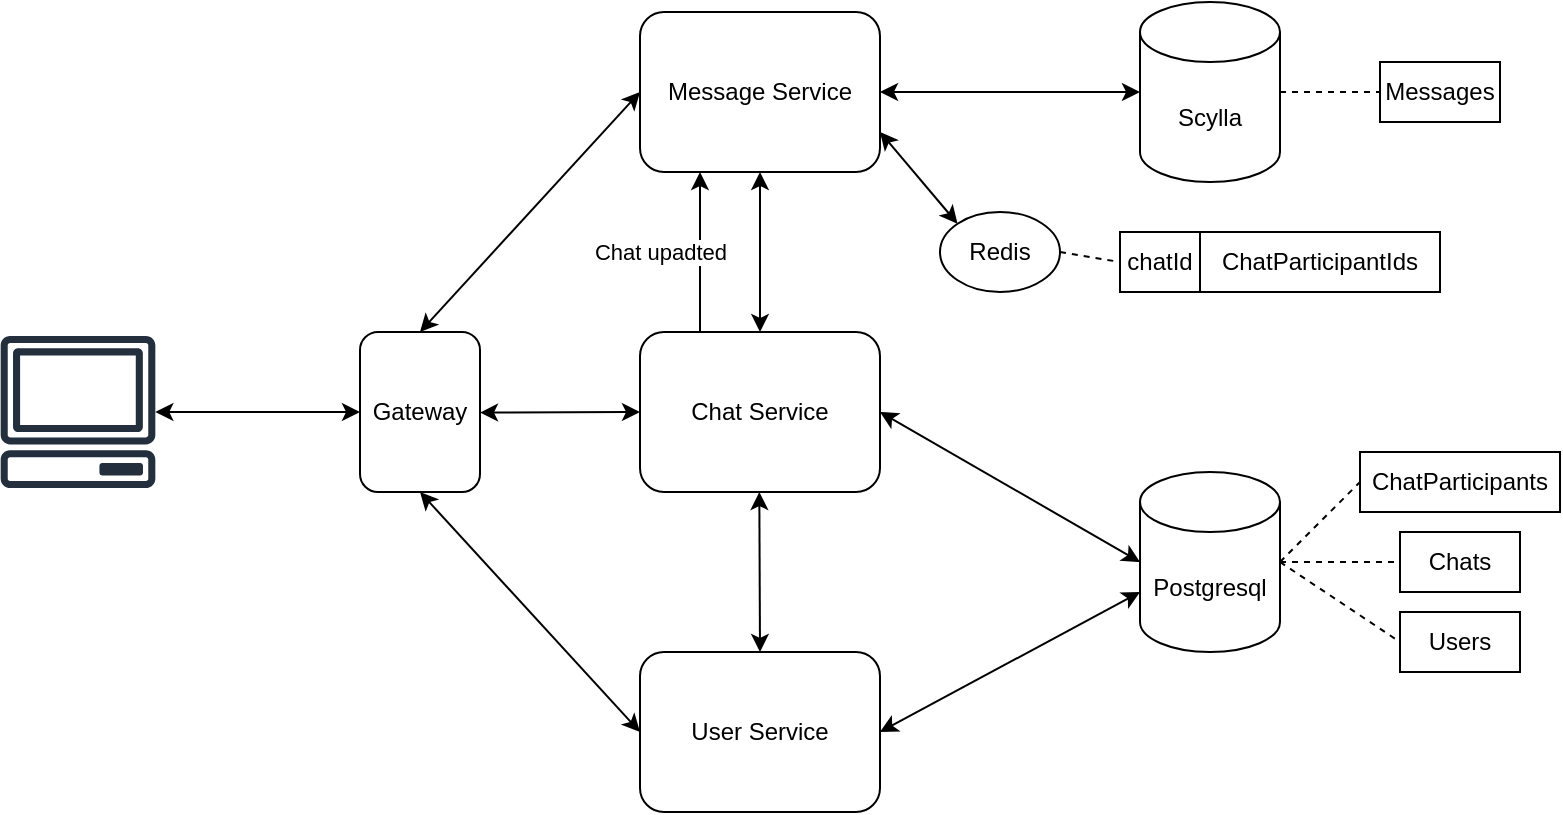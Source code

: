 <mxfile version="26.2.2" pages="3">
  <diagram name="Strona-1" id="0s8c5vCB4B0IU2GWMlTs">
    <mxGraphModel dx="542" dy="766" grid="1" gridSize="10" guides="1" tooltips="1" connect="1" arrows="1" fold="1" page="1" pageScale="1" pageWidth="827" pageHeight="1169" math="0" shadow="0">
      <root>
        <mxCell id="0" />
        <mxCell id="1" parent="0" />
        <mxCell id="uPeWOxOiqI772CfeTVB--6" value="Message Service" style="rounded=1;whiteSpace=wrap;html=1;" parent="1" vertex="1">
          <mxGeometry x="320" y="40" width="120" height="80" as="geometry" />
        </mxCell>
        <mxCell id="uPeWOxOiqI772CfeTVB--7" value="Chat Service" style="rounded=1;whiteSpace=wrap;html=1;" parent="1" vertex="1">
          <mxGeometry x="320" y="200" width="120" height="80" as="geometry" />
        </mxCell>
        <mxCell id="uPeWOxOiqI772CfeTVB--8" value="User Service" style="rounded=1;whiteSpace=wrap;html=1;" parent="1" vertex="1">
          <mxGeometry x="320" y="360" width="120" height="80" as="geometry" />
        </mxCell>
        <mxCell id="uPeWOxOiqI772CfeTVB--9" value="Postgresql" style="shape=cylinder3;whiteSpace=wrap;html=1;boundedLbl=1;backgroundOutline=1;size=15;" parent="1" vertex="1">
          <mxGeometry x="570" y="270" width="70" height="90" as="geometry" />
        </mxCell>
        <mxCell id="uPeWOxOiqI772CfeTVB--11" value="Scylla" style="shape=cylinder3;whiteSpace=wrap;html=1;boundedLbl=1;backgroundOutline=1;size=15;" parent="1" vertex="1">
          <mxGeometry x="570" y="35" width="70" height="90" as="geometry" />
        </mxCell>
        <mxCell id="uPeWOxOiqI772CfeTVB--12" value="Gateway" style="rounded=1;whiteSpace=wrap;html=1;" parent="1" vertex="1">
          <mxGeometry x="180" y="200" width="60" height="80" as="geometry" />
        </mxCell>
        <mxCell id="uPeWOxOiqI772CfeTVB--13" value="" style="sketch=0;outlineConnect=0;fontColor=#232F3E;gradientColor=none;fillColor=#232F3D;strokeColor=none;dashed=0;verticalLabelPosition=bottom;verticalAlign=top;align=center;html=1;fontSize=12;fontStyle=0;aspect=fixed;pointerEvents=1;shape=mxgraph.aws4.client;" parent="1" vertex="1">
          <mxGeometry y="202" width="78" height="76" as="geometry" />
        </mxCell>
        <mxCell id="uPeWOxOiqI772CfeTVB--42" value="" style="endArrow=classic;startArrow=classic;html=1;rounded=0;" parent="1" source="uPeWOxOiqI772CfeTVB--13" edge="1">
          <mxGeometry width="50" height="50" relative="1" as="geometry">
            <mxPoint x="130" y="290" as="sourcePoint" />
            <mxPoint x="180" y="240" as="targetPoint" />
          </mxGeometry>
        </mxCell>
        <mxCell id="uPeWOxOiqI772CfeTVB--43" value="" style="endArrow=classic;startArrow=classic;html=1;rounded=0;exitX=0.5;exitY=0;exitDx=0;exitDy=0;entryX=0;entryY=0.5;entryDx=0;entryDy=0;" parent="1" source="uPeWOxOiqI772CfeTVB--12" edge="1" target="uPeWOxOiqI772CfeTVB--6">
          <mxGeometry width="50" height="50" relative="1" as="geometry">
            <mxPoint x="218" y="129.71" as="sourcePoint" />
            <mxPoint x="320" y="129.71" as="targetPoint" />
          </mxGeometry>
        </mxCell>
        <mxCell id="uPeWOxOiqI772CfeTVB--44" value="" style="endArrow=classic;startArrow=classic;html=1;rounded=0;exitX=0.5;exitY=1;exitDx=0;exitDy=0;entryX=0;entryY=0.5;entryDx=0;entryDy=0;" parent="1" source="uPeWOxOiqI772CfeTVB--12" edge="1" target="uPeWOxOiqI772CfeTVB--8">
          <mxGeometry width="50" height="50" relative="1" as="geometry">
            <mxPoint x="210" y="430.29" as="sourcePoint" />
            <mxPoint x="320" y="350" as="targetPoint" />
          </mxGeometry>
        </mxCell>
        <mxCell id="uPeWOxOiqI772CfeTVB--45" value="" style="endArrow=classic;startArrow=classic;html=1;rounded=0;exitX=1;exitY=0.5;exitDx=0;exitDy=0;entryX=0;entryY=0.5;entryDx=0;entryDy=0;entryPerimeter=0;" parent="1" source="uPeWOxOiqI772CfeTVB--7" target="uPeWOxOiqI772CfeTVB--9" edge="1">
          <mxGeometry width="50" height="50" relative="1" as="geometry">
            <mxPoint x="440" y="230" as="sourcePoint" />
            <mxPoint x="570" y="285" as="targetPoint" />
          </mxGeometry>
        </mxCell>
        <mxCell id="uPeWOxOiqI772CfeTVB--46" value="" style="endArrow=classic;startArrow=classic;html=1;rounded=0;exitX=1;exitY=0.5;exitDx=0;exitDy=0;entryX=0;entryY=0;entryDx=0;entryDy=60;entryPerimeter=0;" parent="1" source="uPeWOxOiqI772CfeTVB--8" target="uPeWOxOiqI772CfeTVB--9" edge="1">
          <mxGeometry width="50" height="50" relative="1" as="geometry">
            <mxPoint x="440" y="350" as="sourcePoint" />
            <mxPoint x="570" y="405" as="targetPoint" />
          </mxGeometry>
        </mxCell>
        <mxCell id="uPeWOxOiqI772CfeTVB--47" value="" style="endArrow=classic;startArrow=classic;html=1;rounded=0;exitX=1;exitY=0.5;exitDx=0;exitDy=0;entryX=0;entryY=0.5;entryDx=0;entryDy=0;entryPerimeter=0;" parent="1" source="uPeWOxOiqI772CfeTVB--6" target="uPeWOxOiqI772CfeTVB--11" edge="1">
          <mxGeometry width="50" height="50" relative="1" as="geometry">
            <mxPoint x="440" y="130" as="sourcePoint" />
            <mxPoint x="570" y="175" as="targetPoint" />
          </mxGeometry>
        </mxCell>
        <mxCell id="uPeWOxOiqI772CfeTVB--48" value="" style="endArrow=classic;startArrow=classic;html=1;rounded=0;exitX=0.5;exitY=0;exitDx=0;exitDy=0;entryX=0;entryY=0.5;entryDx=0;entryDy=0;" parent="1" target="uPeWOxOiqI772CfeTVB--7" edge="1">
          <mxGeometry width="50" height="50" relative="1" as="geometry">
            <mxPoint x="240" y="240.29" as="sourcePoint" />
            <mxPoint x="350" y="160.0" as="targetPoint" />
          </mxGeometry>
        </mxCell>
        <mxCell id="uPeWOxOiqI772CfeTVB--51" value="Redis" style="ellipse;whiteSpace=wrap;html=1;" parent="1" vertex="1">
          <mxGeometry x="470" y="140" width="60" height="40" as="geometry" />
        </mxCell>
        <mxCell id="uPeWOxOiqI772CfeTVB--52" value="" style="endArrow=classic;startArrow=classic;html=1;rounded=0;exitX=1;exitY=0.75;exitDx=0;exitDy=0;entryX=0;entryY=0;entryDx=0;entryDy=0;" parent="1" source="uPeWOxOiqI772CfeTVB--6" target="uPeWOxOiqI772CfeTVB--51" edge="1">
          <mxGeometry width="50" height="50" relative="1" as="geometry">
            <mxPoint x="450" y="130" as="sourcePoint" />
            <mxPoint x="580" y="130" as="targetPoint" />
          </mxGeometry>
        </mxCell>
        <mxCell id="F-L0ZuFLSISTnWNwBfEP-2" value="" style="endArrow=classic;startArrow=classic;html=1;rounded=0;exitX=0.75;exitY=1;exitDx=0;exitDy=0;entryX=0.5;entryY=0;entryDx=0;entryDy=0;" parent="1" edge="1" target="uPeWOxOiqI772CfeTVB--8">
          <mxGeometry width="50" height="50" relative="1" as="geometry">
            <mxPoint x="379.66" y="280" as="sourcePoint" />
            <mxPoint x="379.66" y="320" as="targetPoint" />
          </mxGeometry>
        </mxCell>
        <mxCell id="0e-CxVL7XQfvicOGgGdf-1" value="Messages" style="rounded=0;whiteSpace=wrap;html=1;" vertex="1" parent="1">
          <mxGeometry x="690" y="65" width="60" height="30" as="geometry" />
        </mxCell>
        <mxCell id="0e-CxVL7XQfvicOGgGdf-3" value="" style="endArrow=none;dashed=1;html=1;rounded=0;entryX=0;entryY=0.5;entryDx=0;entryDy=0;exitX=1;exitY=0.5;exitDx=0;exitDy=0;exitPerimeter=0;" edge="1" parent="1" source="uPeWOxOiqI772CfeTVB--11" target="0e-CxVL7XQfvicOGgGdf-1">
          <mxGeometry width="50" height="50" relative="1" as="geometry">
            <mxPoint x="660" y="260" as="sourcePoint" />
            <mxPoint x="710" y="210" as="targetPoint" />
          </mxGeometry>
        </mxCell>
        <mxCell id="0e-CxVL7XQfvicOGgGdf-4" value="Chats" style="rounded=0;whiteSpace=wrap;html=1;" vertex="1" parent="1">
          <mxGeometry x="700" y="300" width="60" height="30" as="geometry" />
        </mxCell>
        <mxCell id="0e-CxVL7XQfvicOGgGdf-5" value="Users" style="rounded=0;whiteSpace=wrap;html=1;" vertex="1" parent="1">
          <mxGeometry x="700" y="340" width="60" height="30" as="geometry" />
        </mxCell>
        <mxCell id="0e-CxVL7XQfvicOGgGdf-6" value="" style="endArrow=none;dashed=1;html=1;rounded=0;entryX=0;entryY=0.5;entryDx=0;entryDy=0;exitX=1;exitY=0.5;exitDx=0;exitDy=0;exitPerimeter=0;" edge="1" parent="1" source="uPeWOxOiqI772CfeTVB--9" target="0e-CxVL7XQfvicOGgGdf-4">
          <mxGeometry width="50" height="50" relative="1" as="geometry">
            <mxPoint x="640" y="305" as="sourcePoint" />
            <mxPoint x="680" y="280" as="targetPoint" />
          </mxGeometry>
        </mxCell>
        <mxCell id="0e-CxVL7XQfvicOGgGdf-7" value="" style="endArrow=none;dashed=1;html=1;rounded=0;entryX=0;entryY=0.5;entryDx=0;entryDy=0;exitX=1;exitY=0.5;exitDx=0;exitDy=0;exitPerimeter=0;" edge="1" parent="1" source="uPeWOxOiqI772CfeTVB--9" target="0e-CxVL7XQfvicOGgGdf-5">
          <mxGeometry width="50" height="50" relative="1" as="geometry">
            <mxPoint x="650" y="315" as="sourcePoint" />
            <mxPoint x="690" y="285" as="targetPoint" />
          </mxGeometry>
        </mxCell>
        <mxCell id="0e-CxVL7XQfvicOGgGdf-8" value="ChatParticipants" style="rounded=0;whiteSpace=wrap;html=1;" vertex="1" parent="1">
          <mxGeometry x="680" y="260" width="100" height="30" as="geometry" />
        </mxCell>
        <mxCell id="0e-CxVL7XQfvicOGgGdf-9" value="" style="endArrow=none;dashed=1;html=1;rounded=0;entryX=0;entryY=0.5;entryDx=0;entryDy=0;exitX=1;exitY=0.5;exitDx=0;exitDy=0;exitPerimeter=0;" edge="1" parent="1" source="uPeWOxOiqI772CfeTVB--9" target="0e-CxVL7XQfvicOGgGdf-8">
          <mxGeometry width="50" height="50" relative="1" as="geometry">
            <mxPoint x="650" y="315" as="sourcePoint" />
            <mxPoint x="690" y="295" as="targetPoint" />
          </mxGeometry>
        </mxCell>
        <mxCell id="0e-CxVL7XQfvicOGgGdf-14" value="" style="endArrow=none;dashed=1;html=1;rounded=0;entryX=0;entryY=0.5;entryDx=0;entryDy=0;exitX=1;exitY=0.5;exitDx=0;exitDy=0;" edge="1" parent="1" source="uPeWOxOiqI772CfeTVB--51" target="0e-CxVL7XQfvicOGgGdf-13">
          <mxGeometry width="50" height="50" relative="1" as="geometry">
            <mxPoint x="520" y="240" as="sourcePoint" />
            <mxPoint x="570" y="190" as="targetPoint" />
          </mxGeometry>
        </mxCell>
        <mxCell id="0e-CxVL7XQfvicOGgGdf-15" value="" style="endArrow=classic;startArrow=classic;html=1;rounded=0;entryX=0.5;entryY=1;entryDx=0;entryDy=0;exitX=0.5;exitY=0;exitDx=0;exitDy=0;" edge="1" parent="1" source="uPeWOxOiqI772CfeTVB--7" target="uPeWOxOiqI772CfeTVB--6">
          <mxGeometry width="50" height="50" relative="1" as="geometry">
            <mxPoint x="440" y="340" as="sourcePoint" />
            <mxPoint x="490" y="290" as="targetPoint" />
          </mxGeometry>
        </mxCell>
        <mxCell id="0e-CxVL7XQfvicOGgGdf-16" value="" style="group" vertex="1" connectable="0" parent="1">
          <mxGeometry x="560" y="150" width="160" height="30" as="geometry" />
        </mxCell>
        <mxCell id="0e-CxVL7XQfvicOGgGdf-10" value="" style="rounded=0;whiteSpace=wrap;html=1;" vertex="1" parent="0e-CxVL7XQfvicOGgGdf-16">
          <mxGeometry width="160" height="30" as="geometry" />
        </mxCell>
        <mxCell id="0e-CxVL7XQfvicOGgGdf-11" value="" style="endArrow=none;html=1;rounded=0;entryX=0.25;entryY=0;entryDx=0;entryDy=0;exitX=0.25;exitY=1;exitDx=0;exitDy=0;" edge="1" parent="0e-CxVL7XQfvicOGgGdf-16" source="0e-CxVL7XQfvicOGgGdf-10" target="0e-CxVL7XQfvicOGgGdf-10">
          <mxGeometry width="50" height="50" relative="1" as="geometry">
            <mxPoint x="-20" y="110" as="sourcePoint" />
            <mxPoint x="30" y="60" as="targetPoint" />
          </mxGeometry>
        </mxCell>
        <mxCell id="0e-CxVL7XQfvicOGgGdf-12" value="ChatParticipantIds" style="text;html=1;align=center;verticalAlign=middle;whiteSpace=wrap;rounded=0;" vertex="1" parent="0e-CxVL7XQfvicOGgGdf-16">
          <mxGeometry x="40" width="120" height="30" as="geometry" />
        </mxCell>
        <mxCell id="0e-CxVL7XQfvicOGgGdf-13" value="chatId" style="text;html=1;align=center;verticalAlign=middle;whiteSpace=wrap;rounded=0;" vertex="1" parent="0e-CxVL7XQfvicOGgGdf-16">
          <mxGeometry width="40" height="30" as="geometry" />
        </mxCell>
        <mxCell id="0e-CxVL7XQfvicOGgGdf-17" value="" style="endArrow=classic;html=1;rounded=0;exitX=0.25;exitY=0;exitDx=0;exitDy=0;entryX=0.25;entryY=1;entryDx=0;entryDy=0;" edge="1" parent="1" source="uPeWOxOiqI772CfeTVB--7" target="uPeWOxOiqI772CfeTVB--6">
          <mxGeometry width="50" height="50" relative="1" as="geometry">
            <mxPoint x="300.6" y="202.04" as="sourcePoint" />
            <mxPoint x="300" y="125" as="targetPoint" />
          </mxGeometry>
        </mxCell>
        <mxCell id="0e-CxVL7XQfvicOGgGdf-18" value="Chat upadted" style="edgeLabel;html=1;align=center;verticalAlign=middle;resizable=0;points=[];" vertex="1" connectable="0" parent="0e-CxVL7XQfvicOGgGdf-17">
          <mxGeometry x="0.008" y="-1" relative="1" as="geometry">
            <mxPoint x="-21" as="offset" />
          </mxGeometry>
        </mxCell>
      </root>
    </mxGraphModel>
  </diagram>
  <diagram id="qW5s42QJ5nyfwBdbO1L7" name="Strona-2">
    <mxGraphModel dx="934" dy="1247" grid="1" gridSize="10" guides="1" tooltips="1" connect="1" arrows="1" fold="1" page="1" pageScale="1" pageWidth="827" pageHeight="1169" math="0" shadow="0">
      <root>
        <mxCell id="0" />
        <mxCell id="1" parent="0" />
        <mxCell id="NrGT-8d3PgPr0IU5EtqF-16" style="edgeStyle=orthogonalEdgeStyle;rounded=0;orthogonalLoop=1;jettySize=auto;html=1;curved=0;" parent="1" edge="1">
          <mxGeometry relative="1" as="geometry">
            <mxPoint x="40.0" y="280" as="sourcePoint" />
            <mxPoint x="413.4" y="280" as="targetPoint" />
          </mxGeometry>
        </mxCell>
        <mxCell id="NrGT-8d3PgPr0IU5EtqF-17" value="Get chats" style="edgeLabel;html=1;align=center;verticalAlign=middle;resizable=0;points=[];" parent="NrGT-8d3PgPr0IU5EtqF-16" vertex="1" connectable="0">
          <mxGeometry relative="1" as="geometry">
            <mxPoint x="23" as="offset" />
          </mxGeometry>
        </mxCell>
        <mxCell id="NrGT-8d3PgPr0IU5EtqF-29" style="edgeStyle=orthogonalEdgeStyle;rounded=0;orthogonalLoop=1;jettySize=auto;html=1;curved=0;dashed=1;" parent="1" edge="1">
          <mxGeometry relative="1" as="geometry">
            <mxPoint x="39.999" y="200" as="sourcePoint" />
            <mxPoint x="619.57" y="200" as="targetPoint" />
          </mxGeometry>
        </mxCell>
        <mxCell id="NrGT-8d3PgPr0IU5EtqF-30" value="Connect by ws" style="edgeLabel;html=1;align=center;verticalAlign=middle;resizable=0;points=[];" parent="NrGT-8d3PgPr0IU5EtqF-29" vertex="1" connectable="0">
          <mxGeometry x="0.048" y="1" relative="1" as="geometry">
            <mxPoint as="offset" />
          </mxGeometry>
        </mxCell>
        <mxCell id="YLNTQG03PfodSorCyvoP-2" value="" style="shape=umlLifeline;perimeter=lifelinePerimeter;whiteSpace=wrap;html=1;container=1;dropTarget=0;collapsible=0;recursiveResize=0;outlineConnect=0;portConstraint=eastwest;newEdgeStyle={&quot;curved&quot;:0,&quot;rounded&quot;:0};participant=umlActor;" parent="1" vertex="1">
          <mxGeometry x="790" y="40" width="20" height="800" as="geometry" />
        </mxCell>
        <mxCell id="YLNTQG03PfodSorCyvoP-3" value="User-svc" style="shape=umlLifeline;perimeter=lifelinePerimeter;whiteSpace=wrap;html=1;container=1;dropTarget=0;collapsible=0;recursiveResize=0;outlineConnect=0;portConstraint=eastwest;newEdgeStyle={&quot;curved&quot;:0,&quot;rounded&quot;:0};" parent="1" vertex="1">
          <mxGeometry x="160" y="40" width="100" height="800" as="geometry" />
        </mxCell>
        <mxCell id="NrGT-8d3PgPr0IU5EtqF-18" style="edgeStyle=orthogonalEdgeStyle;rounded=0;orthogonalLoop=1;jettySize=auto;html=1;curved=0;" parent="1" edge="1">
          <mxGeometry relative="1" as="geometry">
            <mxPoint x="413.57" y="320" as="sourcePoint" />
            <mxPoint x="39.999" y="320" as="targetPoint" />
          </mxGeometry>
        </mxCell>
        <mxCell id="NrGT-8d3PgPr0IU5EtqF-19" value="Chats by last update" style="edgeLabel;html=1;align=center;verticalAlign=middle;resizable=0;points=[];" parent="NrGT-8d3PgPr0IU5EtqF-18" vertex="1" connectable="0">
          <mxGeometry x="-0.112" y="-1" relative="1" as="geometry">
            <mxPoint as="offset" />
          </mxGeometry>
        </mxCell>
        <mxCell id="NrGT-8d3PgPr0IU5EtqF-1" value="Chat-svc" style="shape=umlLifeline;perimeter=lifelinePerimeter;whiteSpace=wrap;html=1;container=1;dropTarget=0;collapsible=0;recursiveResize=0;outlineConnect=0;portConstraint=eastwest;newEdgeStyle={&quot;curved&quot;:0,&quot;rounded&quot;:0};" parent="1" vertex="1">
          <mxGeometry x="364" y="40" width="100" height="800" as="geometry" />
        </mxCell>
        <mxCell id="NrGT-8d3PgPr0IU5EtqF-2" value="Message-svc" style="shape=umlLifeline;perimeter=lifelinePerimeter;whiteSpace=wrap;html=1;container=1;dropTarget=0;collapsible=0;recursiveResize=0;outlineConnect=0;portConstraint=eastwest;newEdgeStyle={&quot;curved&quot;:0,&quot;rounded&quot;:0};" parent="1" vertex="1">
          <mxGeometry x="570" y="40" width="100" height="800" as="geometry" />
        </mxCell>
        <mxCell id="NrGT-8d3PgPr0IU5EtqF-12" style="edgeStyle=orthogonalEdgeStyle;rounded=0;orthogonalLoop=1;jettySize=auto;html=1;curved=0;" parent="1" edge="1">
          <mxGeometry relative="1" as="geometry">
            <mxPoint x="40.0" y="120" as="sourcePoint" />
            <mxPoint x="209.4" y="120" as="targetPoint" />
          </mxGeometry>
        </mxCell>
        <mxCell id="NrGT-8d3PgPr0IU5EtqF-13" value="Login" style="edgeLabel;html=1;align=center;verticalAlign=middle;resizable=0;points=[];" parent="NrGT-8d3PgPr0IU5EtqF-12" vertex="1" connectable="0">
          <mxGeometry relative="1" as="geometry">
            <mxPoint as="offset" />
          </mxGeometry>
        </mxCell>
        <mxCell id="NrGT-8d3PgPr0IU5EtqF-14" style="edgeStyle=orthogonalEdgeStyle;rounded=0;orthogonalLoop=1;jettySize=auto;html=1;curved=0;" parent="1" edge="1">
          <mxGeometry relative="1" as="geometry">
            <mxPoint x="209.4" y="160" as="sourcePoint" />
            <mxPoint x="40.0" y="160" as="targetPoint" />
          </mxGeometry>
        </mxCell>
        <mxCell id="NrGT-8d3PgPr0IU5EtqF-15" value="Id+jwt" style="edgeLabel;html=1;align=center;verticalAlign=middle;resizable=0;points=[];" parent="NrGT-8d3PgPr0IU5EtqF-14" vertex="1" connectable="0">
          <mxGeometry relative="1" as="geometry">
            <mxPoint as="offset" />
          </mxGeometry>
        </mxCell>
        <mxCell id="NrGT-8d3PgPr0IU5EtqF-20" style="edgeStyle=orthogonalEdgeStyle;rounded=0;orthogonalLoop=1;jettySize=auto;html=1;curved=0;" parent="1" target="NrGT-8d3PgPr0IU5EtqF-54" edge="1">
          <mxGeometry relative="1" as="geometry">
            <mxPoint x="40.27" y="360" as="sourcePoint" />
            <mxPoint x="40.27" y="380" as="targetPoint" />
            <Array as="points">
              <mxPoint x="70" y="360" />
              <mxPoint x="70" y="400" />
            </Array>
          </mxGeometry>
        </mxCell>
        <mxCell id="NrGT-8d3PgPr0IU5EtqF-21" value="Enter chat" style="edgeLabel;html=1;align=center;verticalAlign=middle;resizable=0;points=[];" parent="NrGT-8d3PgPr0IU5EtqF-20" vertex="1" connectable="0">
          <mxGeometry x="-0.065" y="1" relative="1" as="geometry">
            <mxPoint as="offset" />
          </mxGeometry>
        </mxCell>
        <mxCell id="NrGT-8d3PgPr0IU5EtqF-33" style="edgeStyle=orthogonalEdgeStyle;rounded=0;orthogonalLoop=1;jettySize=auto;html=1;curved=0;dashed=1;" parent="1" edge="1">
          <mxGeometry relative="1" as="geometry">
            <mxPoint x="39.999" y="240" as="sourcePoint" />
            <mxPoint x="619.57" y="240" as="targetPoint" />
          </mxGeometry>
        </mxCell>
        <mxCell id="NrGT-8d3PgPr0IU5EtqF-34" value="Subscribe to userId/queue/messages" style="edgeLabel;html=1;align=center;verticalAlign=middle;resizable=0;points=[];" parent="NrGT-8d3PgPr0IU5EtqF-33" vertex="1" connectable="0">
          <mxGeometry x="0.048" y="1" relative="1" as="geometry">
            <mxPoint as="offset" />
          </mxGeometry>
        </mxCell>
        <mxCell id="NrGT-8d3PgPr0IU5EtqF-35" style="edgeStyle=orthogonalEdgeStyle;rounded=0;orthogonalLoop=1;jettySize=auto;html=1;curved=0;" parent="1" target="NrGT-8d3PgPr0IU5EtqF-2" edge="1">
          <mxGeometry relative="1" as="geometry">
            <mxPoint x="620.222" y="210" as="sourcePoint" />
            <mxPoint x="690" y="230" as="targetPoint" />
            <Array as="points">
              <mxPoint x="690" y="210" />
              <mxPoint x="690" y="230" />
            </Array>
          </mxGeometry>
        </mxCell>
        <mxCell id="NrGT-8d3PgPr0IU5EtqF-36" value="Save session" style="edgeLabel;html=1;align=center;verticalAlign=middle;resizable=0;points=[];" parent="NrGT-8d3PgPr0IU5EtqF-35" vertex="1" connectable="0">
          <mxGeometry x="-0.024" y="1" relative="1" as="geometry">
            <mxPoint as="offset" />
          </mxGeometry>
        </mxCell>
        <mxCell id="NrGT-8d3PgPr0IU5EtqF-46" value="" style="endArrow=classic;html=1;rounded=0;" parent="1" edge="1">
          <mxGeometry width="50" height="50" relative="1" as="geometry">
            <mxPoint x="39.999" y="440" as="sourcePoint" />
            <mxPoint x="619.5" y="440" as="targetPoint" />
          </mxGeometry>
        </mxCell>
        <mxCell id="NrGT-8d3PgPr0IU5EtqF-47" value="Get messages" style="edgeLabel;html=1;align=center;verticalAlign=middle;resizable=0;points=[];" parent="NrGT-8d3PgPr0IU5EtqF-46" vertex="1" connectable="0">
          <mxGeometry relative="1" as="geometry">
            <mxPoint as="offset" />
          </mxGeometry>
        </mxCell>
        <mxCell id="NrGT-8d3PgPr0IU5EtqF-48" value="" style="endArrow=classic;html=1;rounded=0;" parent="1" edge="1">
          <mxGeometry width="50" height="50" relative="1" as="geometry">
            <mxPoint x="620" y="480.0" as="sourcePoint" />
            <mxPoint x="39.999" y="480.0" as="targetPoint" />
          </mxGeometry>
        </mxCell>
        <mxCell id="NrGT-8d3PgPr0IU5EtqF-49" value="Messages" style="edgeLabel;html=1;align=center;verticalAlign=middle;resizable=0;points=[];" parent="NrGT-8d3PgPr0IU5EtqF-48" vertex="1" connectable="0">
          <mxGeometry relative="1" as="geometry">
            <mxPoint as="offset" />
          </mxGeometry>
        </mxCell>
        <mxCell id="NrGT-8d3PgPr0IU5EtqF-50" value="S" style="endArrow=classic;html=1;rounded=0;" parent="1" edge="1">
          <mxGeometry width="50" height="50" relative="1" as="geometry">
            <mxPoint x="39.999" y="600" as="sourcePoint" />
            <mxPoint x="620" y="600" as="targetPoint" />
          </mxGeometry>
        </mxCell>
        <mxCell id="NrGT-8d3PgPr0IU5EtqF-51" value="Send message" style="edgeLabel;html=1;align=center;verticalAlign=middle;resizable=0;points=[];" parent="NrGT-8d3PgPr0IU5EtqF-50" vertex="1" connectable="0">
          <mxGeometry relative="1" as="geometry">
            <mxPoint as="offset" />
          </mxGeometry>
        </mxCell>
        <mxCell id="NrGT-8d3PgPr0IU5EtqF-52" value="" style="endArrow=classic;html=1;rounded=0;" parent="1" edge="1">
          <mxGeometry width="50" height="50" relative="1" as="geometry">
            <mxPoint x="620" y="640" as="sourcePoint" />
            <mxPoint x="39.999" y="640" as="targetPoint" />
          </mxGeometry>
        </mxCell>
        <mxCell id="NrGT-8d3PgPr0IU5EtqF-54" value="" style="shape=umlLifeline;perimeter=lifelinePerimeter;whiteSpace=wrap;html=1;container=1;dropTarget=0;collapsible=0;recursiveResize=0;outlineConnect=0;portConstraint=eastwest;newEdgeStyle={&quot;curved&quot;:0,&quot;rounded&quot;:0};participant=umlActor;" parent="1" vertex="1">
          <mxGeometry x="30" y="50" width="20" height="790" as="geometry" />
        </mxCell>
        <mxCell id="NrGT-8d3PgPr0IU5EtqF-55" value="" style="endArrow=classic;html=1;rounded=0;dashed=1;" parent="1" edge="1">
          <mxGeometry width="50" height="50" relative="1" as="geometry">
            <mxPoint x="619.69" y="460" as="sourcePoint" />
            <mxPoint x="414.0" y="460" as="targetPoint" />
          </mxGeometry>
        </mxCell>
        <mxCell id="NrGT-8d3PgPr0IU5EtqF-56" value="Update Last seen for chat" style="edgeLabel;html=1;align=center;verticalAlign=middle;resizable=0;points=[];" parent="NrGT-8d3PgPr0IU5EtqF-55" vertex="1" connectable="0">
          <mxGeometry relative="1" as="geometry">
            <mxPoint as="offset" />
          </mxGeometry>
        </mxCell>
        <mxCell id="NrGT-8d3PgPr0IU5EtqF-59" value="Redis1 - k: chatId&amp;nbsp; v: list of partcipants&lt;div&gt;Redis2 - k: userId&amp;nbsp; v: chatIds&lt;/div&gt;" style="text;html=1;align=center;verticalAlign=middle;whiteSpace=wrap;rounded=0;" parent="1" vertex="1">
          <mxGeometry x="30" y="870" width="380" height="40" as="geometry" />
        </mxCell>
        <mxCell id="NrGT-8d3PgPr0IU5EtqF-60" value="" style="endArrow=classic;html=1;rounded=0;" parent="1" edge="1">
          <mxGeometry width="50" height="50" relative="1" as="geometry">
            <mxPoint x="619.667" y="620" as="sourcePoint" />
            <mxPoint x="799.5" y="620" as="targetPoint" />
            <Array as="points">
              <mxPoint x="680" y="620" />
            </Array>
          </mxGeometry>
        </mxCell>
        <mxCell id="NrGT-8d3PgPr0IU5EtqF-61" value="Send messages&amp;nbsp;&lt;div&gt;to&amp;nbsp;&lt;span style=&quot;background-color: light-dark(#ffffff, var(--ge-dark-color, #121212)); color: light-dark(rgb(0, 0, 0), rgb(255, 255, 255));&quot;&gt;chat partcipants&lt;/span&gt;&lt;/div&gt;" style="edgeLabel;html=1;align=center;verticalAlign=middle;resizable=0;points=[];" parent="NrGT-8d3PgPr0IU5EtqF-60" vertex="1" connectable="0">
          <mxGeometry relative="1" as="geometry">
            <mxPoint as="offset" />
          </mxGeometry>
        </mxCell>
        <mxCell id="NrGT-8d3PgPr0IU5EtqF-62" style="edgeStyle=orthogonalEdgeStyle;rounded=0;orthogonalLoop=1;jettySize=auto;html=1;curved=0;" parent="1" edge="1">
          <mxGeometry relative="1" as="geometry">
            <mxPoint x="414" y="290" as="sourcePoint" />
            <mxPoint x="414" y="310" as="targetPoint" />
            <Array as="points">
              <mxPoint x="414" y="290" />
              <mxPoint x="444" y="290" />
              <mxPoint x="444" y="310" />
              <mxPoint x="414" y="310" />
            </Array>
          </mxGeometry>
        </mxCell>
        <mxCell id="NrGT-8d3PgPr0IU5EtqF-63" value="Save user&#39;s chats in redis" style="edgeLabel;html=1;align=center;verticalAlign=middle;resizable=0;points=[];" parent="NrGT-8d3PgPr0IU5EtqF-62" vertex="1" connectable="0">
          <mxGeometry relative="1" as="geometry">
            <mxPoint as="offset" />
          </mxGeometry>
        </mxCell>
        <mxCell id="NrGT-8d3PgPr0IU5EtqF-68" value="" style="endArrow=classic;html=1;rounded=0;" parent="1" edge="1">
          <mxGeometry width="50" height="50" relative="1" as="geometry">
            <mxPoint x="799.83" y="740" as="sourcePoint" />
            <mxPoint x="619.997" y="740" as="targetPoint" />
            <Array as="points">
              <mxPoint x="680.33" y="740" />
            </Array>
          </mxGeometry>
        </mxCell>
        <mxCell id="NrGT-8d3PgPr0IU5EtqF-70" value="Disconnect" style="edgeLabel;html=1;align=center;verticalAlign=middle;resizable=0;points=[];" parent="NrGT-8d3PgPr0IU5EtqF-68" vertex="1" connectable="0">
          <mxGeometry x="-0.06" y="-1" relative="1" as="geometry">
            <mxPoint as="offset" />
          </mxGeometry>
        </mxCell>
        <mxCell id="NrGT-8d3PgPr0IU5EtqF-71" value="" style="endArrow=classic;html=1;rounded=0;" parent="1" edge="1">
          <mxGeometry width="50" height="50" relative="1" as="geometry">
            <mxPoint x="619.83" y="780" as="sourcePoint" />
            <mxPoint x="40.024" y="780" as="targetPoint" />
            <Array as="points">
              <mxPoint x="500.33" y="780" />
            </Array>
          </mxGeometry>
        </mxCell>
        <mxCell id="NrGT-8d3PgPr0IU5EtqF-72" value="Notify user" style="edgeLabel;html=1;align=center;verticalAlign=middle;resizable=0;points=[];" parent="NrGT-8d3PgPr0IU5EtqF-71" vertex="1" connectable="0">
          <mxGeometry x="-0.06" y="-1" relative="1" as="geometry">
            <mxPoint as="offset" />
          </mxGeometry>
        </mxCell>
        <mxCell id="NrGT-8d3PgPr0IU5EtqF-73" style="edgeStyle=orthogonalEdgeStyle;rounded=0;orthogonalLoop=1;jettySize=auto;html=1;curved=0;" parent="1" edge="1">
          <mxGeometry relative="1" as="geometry">
            <mxPoint x="620.222" y="750" as="sourcePoint" />
            <mxPoint x="620" y="770" as="targetPoint" />
            <Array as="points">
              <mxPoint x="690" y="750" />
              <mxPoint x="690" y="770" />
            </Array>
          </mxGeometry>
        </mxCell>
        <mxCell id="NrGT-8d3PgPr0IU5EtqF-74" value="Delete session" style="edgeLabel;html=1;align=center;verticalAlign=middle;resizable=0;points=[];" parent="NrGT-8d3PgPr0IU5EtqF-73" vertex="1" connectable="0">
          <mxGeometry x="-0.024" y="1" relative="1" as="geometry">
            <mxPoint as="offset" />
          </mxGeometry>
        </mxCell>
      </root>
    </mxGraphModel>
  </diagram>
  <diagram id="CNe-sD2Zy5fBttL-TB0t" name="Strona-3">
    <mxGraphModel dx="640" dy="863" grid="1" gridSize="10" guides="1" tooltips="1" connect="1" arrows="1" fold="1" page="1" pageScale="1" pageWidth="827" pageHeight="1169" math="0" shadow="0">
      <root>
        <mxCell id="0" />
        <mxCell id="1" parent="0" />
        <mxCell id="v_NFYFPECCPKVpfh6n_E-1" value="Postgresql" style="shape=cylinder3;whiteSpace=wrap;html=1;boundedLbl=1;backgroundOutline=1;size=15;" vertex="1" parent="1">
          <mxGeometry x="40" y="40" width="120" height="110" as="geometry" />
        </mxCell>
        <mxCell id="v_NFYFPECCPKVpfh6n_E-2" value="Users" style="shape=cylinder3;whiteSpace=wrap;html=1;boundedLbl=1;backgroundOutline=1;size=15;" vertex="1" parent="1">
          <mxGeometry x="240" y="60" width="60" height="80" as="geometry" />
        </mxCell>
        <mxCell id="v_NFYFPECCPKVpfh6n_E-3" value="Chats" style="shape=cylinder3;whiteSpace=wrap;html=1;boundedLbl=1;backgroundOutline=1;size=15;" vertex="1" parent="1">
          <mxGeometry x="360" y="60" width="60" height="80" as="geometry" />
        </mxCell>
        <mxCell id="v_NFYFPECCPKVpfh6n_E-4" value="" style="endArrow=none;html=1;rounded=0;entryX=0.5;entryY=0;entryDx=0;entryDy=0;entryPerimeter=0;exitX=0.5;exitY=0;exitDx=0;exitDy=0;exitPerimeter=0;" edge="1" parent="1" source="v_NFYFPECCPKVpfh6n_E-1" target="v_NFYFPECCPKVpfh6n_E-3">
          <mxGeometry width="50" height="50" relative="1" as="geometry">
            <mxPoint x="110" y="20" as="sourcePoint" />
            <mxPoint x="390" y="20" as="targetPoint" />
            <Array as="points">
              <mxPoint x="100" y="20" />
              <mxPoint x="390" y="20" />
            </Array>
          </mxGeometry>
        </mxCell>
        <mxCell id="v_NFYFPECCPKVpfh6n_E-5" value="" style="endArrow=none;html=1;rounded=0;entryX=0.5;entryY=0;entryDx=0;entryDy=0;entryPerimeter=0;" edge="1" parent="1" target="v_NFYFPECCPKVpfh6n_E-2">
          <mxGeometry width="50" height="50" relative="1" as="geometry">
            <mxPoint x="270" y="20" as="sourcePoint" />
            <mxPoint x="250" y="120" as="targetPoint" />
          </mxGeometry>
        </mxCell>
        <mxCell id="v_NFYFPECCPKVpfh6n_E-6" value="Users" style="swimlane;fontStyle=0;childLayout=stackLayout;horizontal=1;startSize=26;fillColor=none;horizontalStack=0;resizeParent=1;resizeParentMax=0;resizeLast=0;collapsible=1;marginBottom=0;html=1;" vertex="1" parent="1">
          <mxGeometry x="190" y="159" width="90" height="188" as="geometry">
            <mxRectangle x="150" y="170" width="70" height="30" as="alternateBounds" />
          </mxGeometry>
        </mxCell>
        <mxCell id="v_NFYFPECCPKVpfh6n_E-7" value="Id" style="text;strokeColor=none;fillColor=none;align=left;verticalAlign=top;spacingLeft=4;spacingRight=4;overflow=hidden;rotatable=0;points=[[0,0.5],[1,0.5]];portConstraint=eastwest;whiteSpace=wrap;html=1;" vertex="1" parent="v_NFYFPECCPKVpfh6n_E-6">
          <mxGeometry y="26" width="90" height="26" as="geometry" />
        </mxCell>
        <mxCell id="v_NFYFPECCPKVpfh6n_E-8" value="userName" style="text;strokeColor=none;fillColor=none;align=left;verticalAlign=top;spacingLeft=4;spacingRight=4;overflow=hidden;rotatable=0;points=[[0,0.5],[1,0.5]];portConstraint=eastwest;whiteSpace=wrap;html=1;" vertex="1" parent="v_NFYFPECCPKVpfh6n_E-6">
          <mxGeometry y="52" width="90" height="26" as="geometry" />
        </mxCell>
        <mxCell id="v_NFYFPECCPKVpfh6n_E-11" value="email" style="text;strokeColor=none;fillColor=none;align=left;verticalAlign=top;spacingLeft=4;spacingRight=4;overflow=hidden;rotatable=0;points=[[0,0.5],[1,0.5]];portConstraint=eastwest;whiteSpace=wrap;html=1;" vertex="1" parent="v_NFYFPECCPKVpfh6n_E-6">
          <mxGeometry y="78" width="90" height="22" as="geometry" />
        </mxCell>
        <mxCell id="v_NFYFPECCPKVpfh6n_E-10" value="password" style="text;strokeColor=none;fillColor=none;align=left;verticalAlign=top;spacingLeft=4;spacingRight=4;overflow=hidden;rotatable=0;points=[[0,0.5],[1,0.5]];portConstraint=eastwest;whiteSpace=wrap;html=1;" vertex="1" parent="v_NFYFPECCPKVpfh6n_E-6">
          <mxGeometry y="100" width="90" height="22" as="geometry" />
        </mxCell>
        <mxCell id="v_NFYFPECCPKVpfh6n_E-12" value="imageUrl" style="text;strokeColor=none;fillColor=none;align=left;verticalAlign=top;spacingLeft=4;spacingRight=4;overflow=hidden;rotatable=0;points=[[0,0.5],[1,0.5]];portConstraint=eastwest;whiteSpace=wrap;html=1;" vertex="1" parent="v_NFYFPECCPKVpfh6n_E-6">
          <mxGeometry y="122" width="90" height="22" as="geometry" />
        </mxCell>
        <mxCell id="v_NFYFPECCPKVpfh6n_E-13" value="updatedAt" style="text;strokeColor=none;fillColor=none;align=left;verticalAlign=top;spacingLeft=4;spacingRight=4;overflow=hidden;rotatable=0;points=[[0,0.5],[1,0.5]];portConstraint=eastwest;whiteSpace=wrap;html=1;" vertex="1" parent="v_NFYFPECCPKVpfh6n_E-6">
          <mxGeometry y="144" width="90" height="22" as="geometry" />
        </mxCell>
        <mxCell id="v_NFYFPECCPKVpfh6n_E-14" value="createdAt" style="text;strokeColor=none;fillColor=none;align=left;verticalAlign=top;spacingLeft=4;spacingRight=4;overflow=hidden;rotatable=0;points=[[0,0.5],[1,0.5]];portConstraint=eastwest;whiteSpace=wrap;html=1;" vertex="1" parent="v_NFYFPECCPKVpfh6n_E-6">
          <mxGeometry y="166" width="90" height="22" as="geometry" />
        </mxCell>
        <mxCell id="v_NFYFPECCPKVpfh6n_E-15" value="Chats" style="swimlane;fontStyle=0;childLayout=stackLayout;horizontal=1;startSize=26;fillColor=none;horizontalStack=0;resizeParent=1;resizeParentMax=0;resizeLast=0;collapsible=1;marginBottom=0;html=1;" vertex="1" parent="1">
          <mxGeometry x="360" y="159" width="90" height="166" as="geometry">
            <mxRectangle x="150" y="170" width="70" height="30" as="alternateBounds" />
          </mxGeometry>
        </mxCell>
        <mxCell id="v_NFYFPECCPKVpfh6n_E-16" value="Id" style="text;strokeColor=none;fillColor=none;align=left;verticalAlign=top;spacingLeft=4;spacingRight=4;overflow=hidden;rotatable=0;points=[[0,0.5],[1,0.5]];portConstraint=eastwest;whiteSpace=wrap;html=1;" vertex="1" parent="v_NFYFPECCPKVpfh6n_E-15">
          <mxGeometry y="26" width="90" height="26" as="geometry" />
        </mxCell>
        <mxCell id="v_NFYFPECCPKVpfh6n_E-17" value="name" style="text;strokeColor=none;fillColor=none;align=left;verticalAlign=top;spacingLeft=4;spacingRight=4;overflow=hidden;rotatable=0;points=[[0,0.5],[1,0.5]];portConstraint=eastwest;whiteSpace=wrap;html=1;" vertex="1" parent="v_NFYFPECCPKVpfh6n_E-15">
          <mxGeometry y="52" width="90" height="26" as="geometry" />
        </mxCell>
        <mxCell id="v_NFYFPECCPKVpfh6n_E-18" value="imageUrl" style="text;strokeColor=none;fillColor=none;align=left;verticalAlign=top;spacingLeft=4;spacingRight=4;overflow=hidden;rotatable=0;points=[[0,0.5],[1,0.5]];portConstraint=eastwest;whiteSpace=wrap;html=1;" vertex="1" parent="v_NFYFPECCPKVpfh6n_E-15">
          <mxGeometry y="78" width="90" height="22" as="geometry" />
        </mxCell>
        <mxCell id="v_NFYFPECCPKVpfh6n_E-19" value="isPrivate" style="text;strokeColor=none;fillColor=none;align=left;verticalAlign=top;spacingLeft=4;spacingRight=4;overflow=hidden;rotatable=0;points=[[0,0.5],[1,0.5]];portConstraint=eastwest;whiteSpace=wrap;html=1;" vertex="1" parent="v_NFYFPECCPKVpfh6n_E-15">
          <mxGeometry y="100" width="90" height="22" as="geometry" />
        </mxCell>
        <mxCell id="v_NFYFPECCPKVpfh6n_E-21" value="updatedAt" style="text;strokeColor=none;fillColor=none;align=left;verticalAlign=top;spacingLeft=4;spacingRight=4;overflow=hidden;rotatable=0;points=[[0,0.5],[1,0.5]];portConstraint=eastwest;whiteSpace=wrap;html=1;" vertex="1" parent="v_NFYFPECCPKVpfh6n_E-15">
          <mxGeometry y="122" width="90" height="22" as="geometry" />
        </mxCell>
        <mxCell id="v_NFYFPECCPKVpfh6n_E-22" value="createdAt" style="text;strokeColor=none;fillColor=none;align=left;verticalAlign=top;spacingLeft=4;spacingRight=4;overflow=hidden;rotatable=0;points=[[0,0.5],[1,0.5]];portConstraint=eastwest;whiteSpace=wrap;html=1;" vertex="1" parent="v_NFYFPECCPKVpfh6n_E-15">
          <mxGeometry y="144" width="90" height="22" as="geometry" />
        </mxCell>
        <mxCell id="v_NFYFPECCPKVpfh6n_E-23" value="ChatParticipants" style="swimlane;fontStyle=0;childLayout=stackLayout;horizontal=1;startSize=26;fillColor=none;horizontalStack=0;resizeParent=1;resizeParentMax=0;resizeLast=0;collapsible=1;marginBottom=0;html=1;" vertex="1" parent="1">
          <mxGeometry x="510" y="159" width="110" height="144" as="geometry">
            <mxRectangle x="150" y="170" width="70" height="30" as="alternateBounds" />
          </mxGeometry>
        </mxCell>
        <mxCell id="v_NFYFPECCPKVpfh6n_E-24" value="Id" style="text;strokeColor=none;fillColor=none;align=left;verticalAlign=top;spacingLeft=4;spacingRight=4;overflow=hidden;rotatable=0;points=[[0,0.5],[1,0.5]];portConstraint=eastwest;whiteSpace=wrap;html=1;" vertex="1" parent="v_NFYFPECCPKVpfh6n_E-23">
          <mxGeometry y="26" width="110" height="26" as="geometry" />
        </mxCell>
        <mxCell id="v_NFYFPECCPKVpfh6n_E-25" value="chat" style="text;strokeColor=none;fillColor=none;align=left;verticalAlign=top;spacingLeft=4;spacingRight=4;overflow=hidden;rotatable=0;points=[[0,0.5],[1,0.5]];portConstraint=eastwest;whiteSpace=wrap;html=1;" vertex="1" parent="v_NFYFPECCPKVpfh6n_E-23">
          <mxGeometry y="52" width="110" height="26" as="geometry" />
        </mxCell>
        <mxCell id="v_NFYFPECCPKVpfh6n_E-26" value="userId" style="text;strokeColor=none;fillColor=none;align=left;verticalAlign=top;spacingLeft=4;spacingRight=4;overflow=hidden;rotatable=0;points=[[0,0.5],[1,0.5]];portConstraint=eastwest;whiteSpace=wrap;html=1;" vertex="1" parent="v_NFYFPECCPKVpfh6n_E-23">
          <mxGeometry y="78" width="110" height="22" as="geometry" />
        </mxCell>
        <mxCell id="v_NFYFPECCPKVpfh6n_E-27" value="role" style="text;strokeColor=none;fillColor=none;align=left;verticalAlign=top;spacingLeft=4;spacingRight=4;overflow=hidden;rotatable=0;points=[[0,0.5],[1,0.5]];portConstraint=eastwest;whiteSpace=wrap;html=1;" vertex="1" parent="v_NFYFPECCPKVpfh6n_E-23">
          <mxGeometry y="100" width="110" height="22" as="geometry" />
        </mxCell>
        <mxCell id="v_NFYFPECCPKVpfh6n_E-28" value="joinedAt" style="text;strokeColor=none;fillColor=none;align=left;verticalAlign=top;spacingLeft=4;spacingRight=4;overflow=hidden;rotatable=0;points=[[0,0.5],[1,0.5]];portConstraint=eastwest;whiteSpace=wrap;html=1;" vertex="1" parent="v_NFYFPECCPKVpfh6n_E-23">
          <mxGeometry y="122" width="110" height="22" as="geometry" />
        </mxCell>
        <mxCell id="v_NFYFPECCPKVpfh6n_E-30" value="" style="edgeStyle=entityRelationEdgeStyle;fontSize=12;html=1;endArrow=ERmany;rounded=0;entryX=0;entryY=0.091;entryDx=0;entryDy=0;entryPerimeter=0;exitX=1;exitY=0.5;exitDx=0;exitDy=0;" edge="1" parent="1" source="v_NFYFPECCPKVpfh6n_E-18" target="v_NFYFPECCPKVpfh6n_E-26">
          <mxGeometry width="100" height="100" relative="1" as="geometry">
            <mxPoint x="360" y="360" as="sourcePoint" />
            <mxPoint x="460" y="260" as="targetPoint" />
          </mxGeometry>
        </mxCell>
        <mxCell id="v_NFYFPECCPKVpfh6n_E-31" value="Scylla" style="shape=cylinder3;whiteSpace=wrap;html=1;boundedLbl=1;backgroundOutline=1;size=15;" vertex="1" parent="1">
          <mxGeometry x="40" y="400" width="120" height="110" as="geometry" />
        </mxCell>
        <mxCell id="v_NFYFPECCPKVpfh6n_E-32" value="Messages" style="swimlane;fontStyle=0;childLayout=stackLayout;horizontal=1;startSize=26;fillColor=none;horizontalStack=0;resizeParent=1;resizeParentMax=0;resizeLast=0;collapsible=1;marginBottom=0;html=1;" vertex="1" parent="1">
          <mxGeometry x="200" y="440" width="90" height="144" as="geometry">
            <mxRectangle x="150" y="170" width="70" height="30" as="alternateBounds" />
          </mxGeometry>
        </mxCell>
        <mxCell id="v_NFYFPECCPKVpfh6n_E-33" value="chatId" style="text;strokeColor=none;fillColor=none;align=left;verticalAlign=top;spacingLeft=4;spacingRight=4;overflow=hidden;rotatable=0;points=[[0,0.5],[1,0.5]];portConstraint=eastwest;whiteSpace=wrap;html=1;" vertex="1" parent="v_NFYFPECCPKVpfh6n_E-32">
          <mxGeometry y="26" width="90" height="26" as="geometry" />
        </mxCell>
        <mxCell id="v_NFYFPECCPKVpfh6n_E-34" value="senderId" style="text;strokeColor=none;fillColor=none;align=left;verticalAlign=top;spacingLeft=4;spacingRight=4;overflow=hidden;rotatable=0;points=[[0,0.5],[1,0.5]];portConstraint=eastwest;whiteSpace=wrap;html=1;" vertex="1" parent="v_NFYFPECCPKVpfh6n_E-32">
          <mxGeometry y="52" width="90" height="26" as="geometry" />
        </mxCell>
        <mxCell id="v_NFYFPECCPKVpfh6n_E-35" value="content" style="text;strokeColor=none;fillColor=none;align=left;verticalAlign=top;spacingLeft=4;spacingRight=4;overflow=hidden;rotatable=0;points=[[0,0.5],[1,0.5]];portConstraint=eastwest;whiteSpace=wrap;html=1;" vertex="1" parent="v_NFYFPECCPKVpfh6n_E-32">
          <mxGeometry y="78" width="90" height="22" as="geometry" />
        </mxCell>
        <mxCell id="v_NFYFPECCPKVpfh6n_E-36" value="mediaContent" style="text;strokeColor=none;fillColor=none;align=left;verticalAlign=top;spacingLeft=4;spacingRight=4;overflow=hidden;rotatable=0;points=[[0,0.5],[1,0.5]];portConstraint=eastwest;whiteSpace=wrap;html=1;" vertex="1" parent="v_NFYFPECCPKVpfh6n_E-32">
          <mxGeometry y="100" width="90" height="22" as="geometry" />
        </mxCell>
        <mxCell id="v_NFYFPECCPKVpfh6n_E-37" value="createdAt" style="text;strokeColor=none;fillColor=none;align=left;verticalAlign=top;spacingLeft=4;spacingRight=4;overflow=hidden;rotatable=0;points=[[0,0.5],[1,0.5]];portConstraint=eastwest;whiteSpace=wrap;html=1;" vertex="1" parent="v_NFYFPECCPKVpfh6n_E-32">
          <mxGeometry y="122" width="90" height="22" as="geometry" />
        </mxCell>
        <mxCell id="v_NFYFPECCPKVpfh6n_E-41" value="" style="endArrow=none;dashed=1;html=1;rounded=0;" edge="1" parent="1">
          <mxGeometry width="50" height="50" relative="1" as="geometry">
            <mxPoint x="330" y="390" as="sourcePoint" />
            <mxPoint x="330" y="50" as="targetPoint" />
          </mxGeometry>
        </mxCell>
      </root>
    </mxGraphModel>
  </diagram>
</mxfile>
